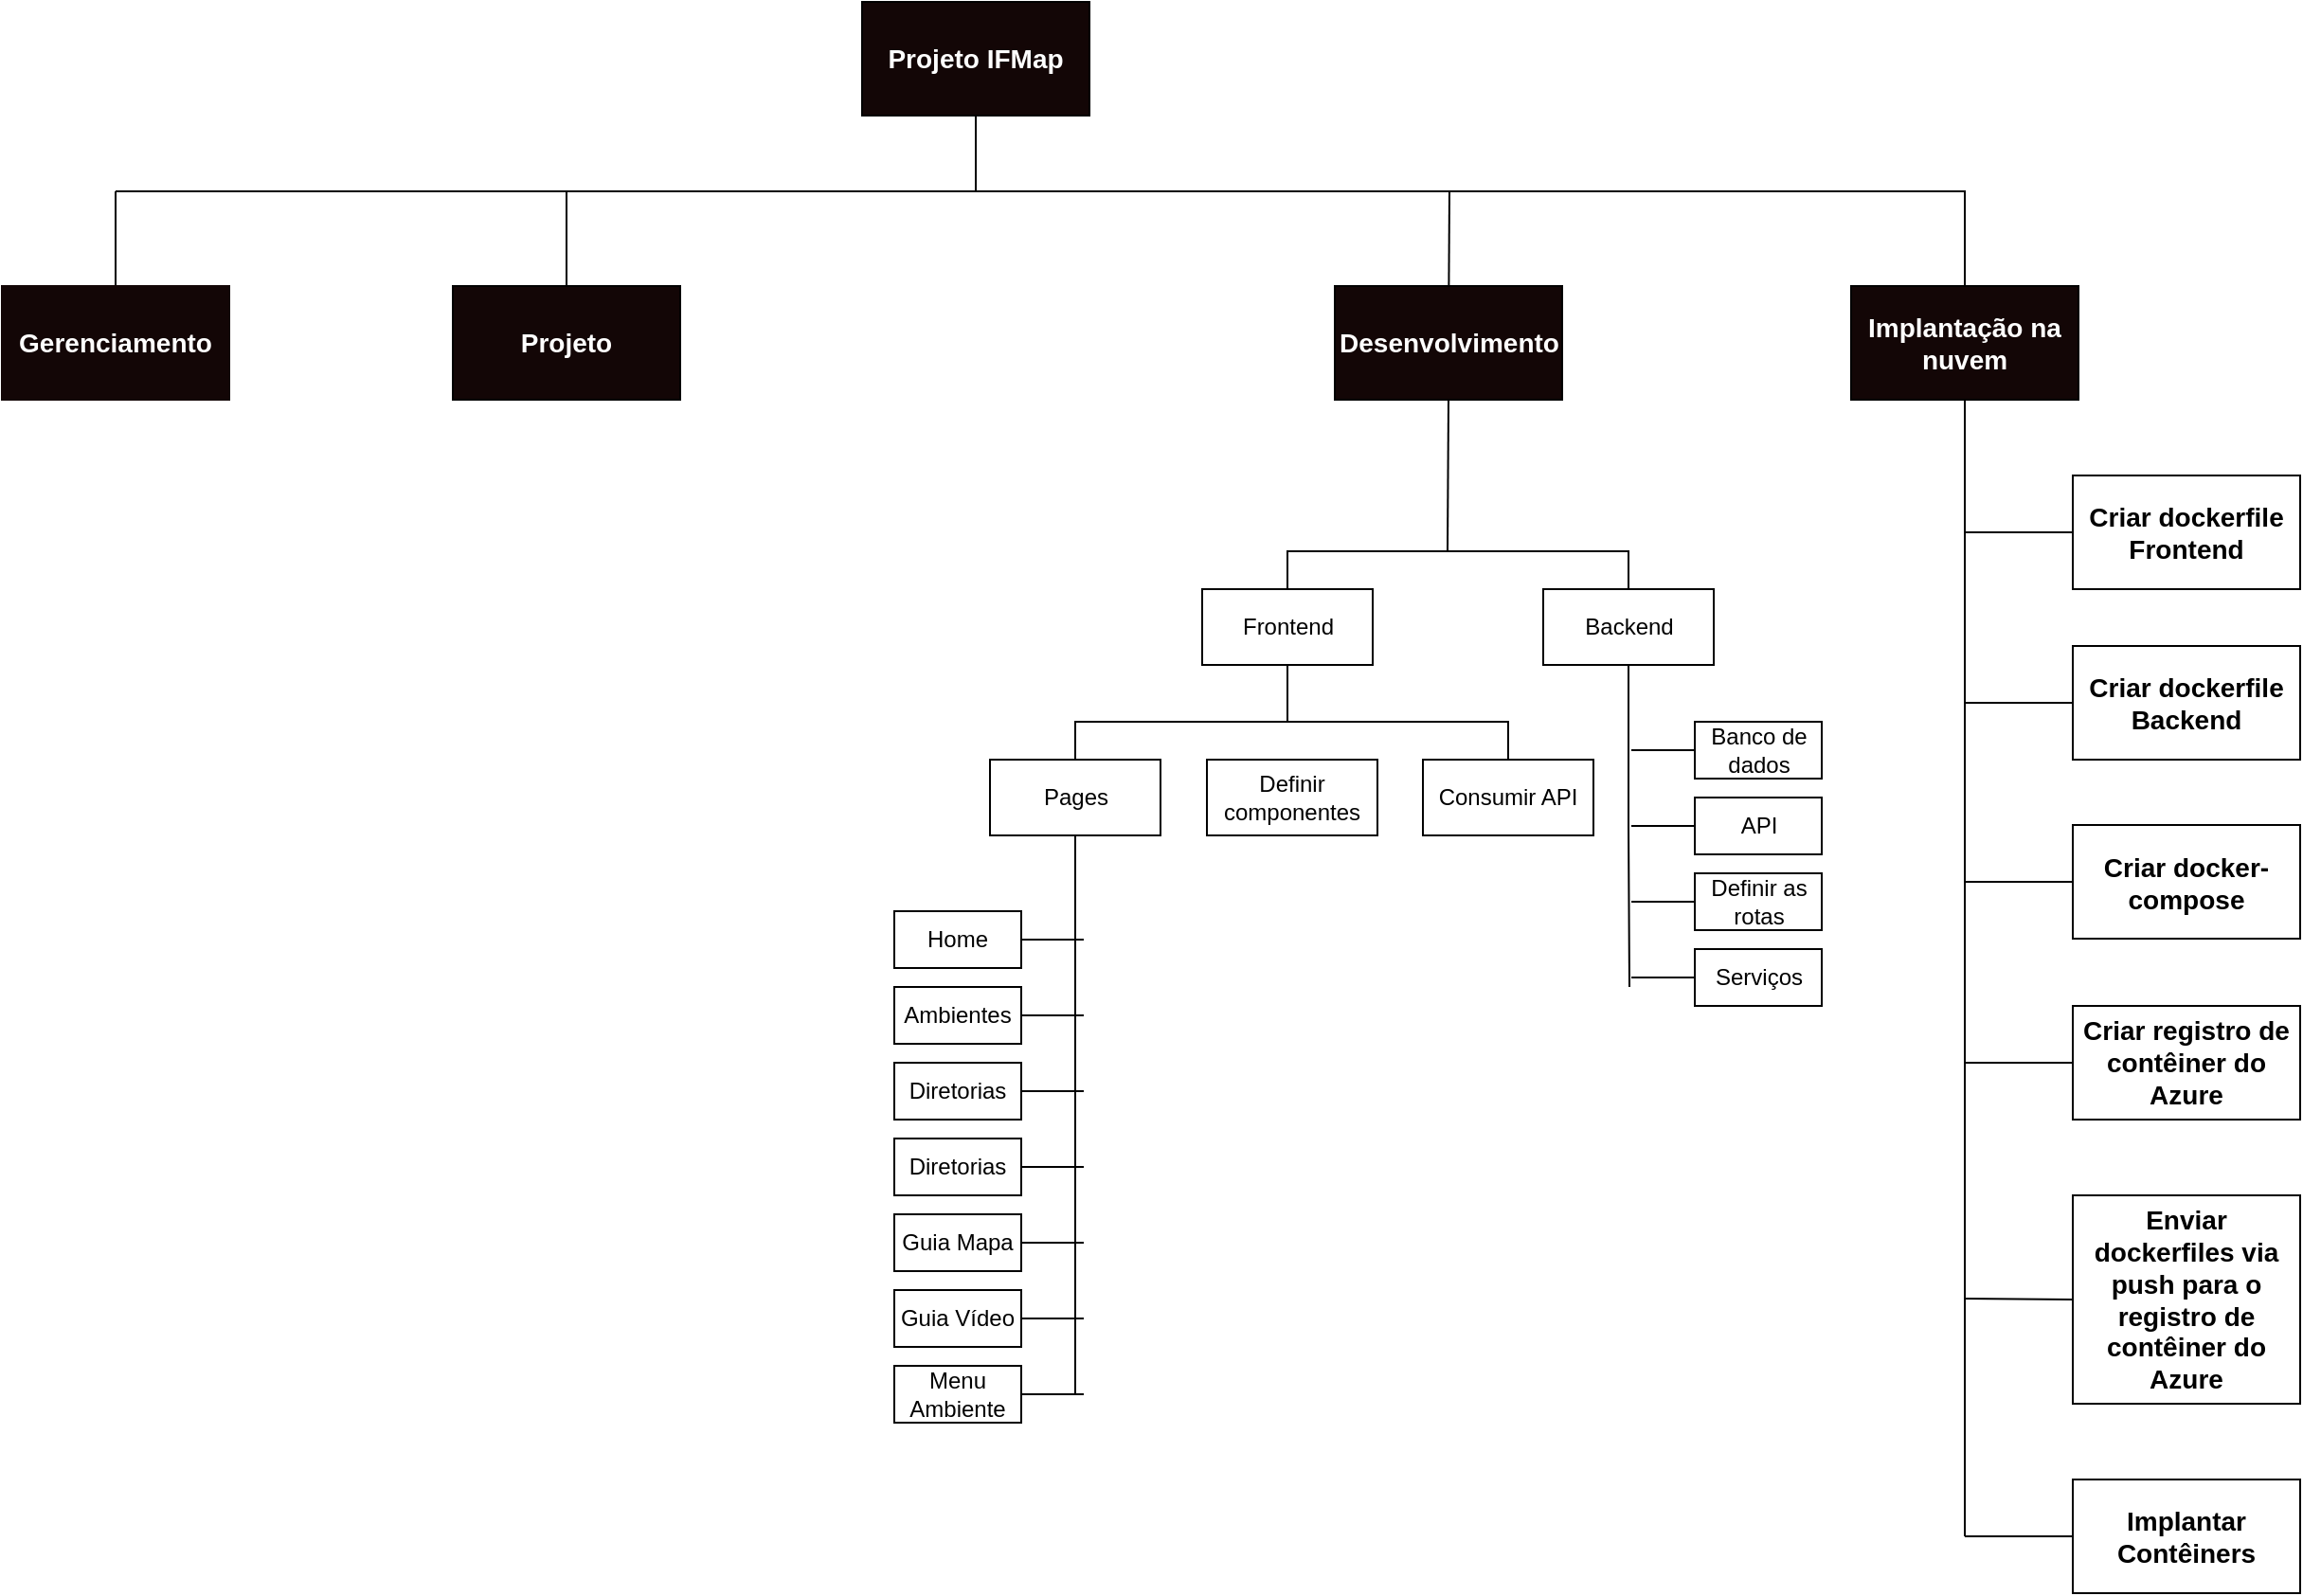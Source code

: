 <mxfile version="21.2.3" type="device">
  <diagram name="Página-1" id="8DjsX8mdoRZ60jqa2-I1">
    <mxGraphModel dx="2587" dy="892" grid="1" gridSize="10" guides="1" tooltips="1" connect="1" arrows="1" fold="1" page="1" pageScale="1" pageWidth="827" pageHeight="1169" math="0" shadow="0">
      <root>
        <mxCell id="0" />
        <mxCell id="1" parent="0" />
        <mxCell id="0SObzzRBRJdACTHLbziR-11" style="edgeStyle=none;rounded=0;orthogonalLoop=1;jettySize=auto;html=1;endArrow=none;endFill=0;" parent="1" source="0SObzzRBRJdACTHLbziR-1" edge="1">
          <mxGeometry relative="1" as="geometry">
            <mxPoint x="414" y="240" as="targetPoint" />
          </mxGeometry>
        </mxCell>
        <mxCell id="0SObzzRBRJdACTHLbziR-1" value="&lt;b&gt;&lt;font color=&quot;#ffffff&quot; style=&quot;font-size: 14px;&quot;&gt;Projeto IFMap&lt;/font&gt;&lt;/b&gt;" style="rounded=0;whiteSpace=wrap;html=1;fillColor=#130606;" parent="1" vertex="1">
          <mxGeometry x="354" y="140" width="120" height="60" as="geometry" />
        </mxCell>
        <mxCell id="0SObzzRBRJdACTHLbziR-6" style="edgeStyle=none;rounded=0;orthogonalLoop=1;jettySize=auto;html=1;endArrow=none;endFill=0;" parent="1" source="0SObzzRBRJdACTHLbziR-2" edge="1">
          <mxGeometry relative="1" as="geometry">
            <mxPoint x="-40" y="240" as="targetPoint" />
          </mxGeometry>
        </mxCell>
        <mxCell id="0SObzzRBRJdACTHLbziR-2" value="&lt;font style=&quot;font-size: 14px;&quot; color=&quot;#ffffff&quot;&gt;&lt;b&gt;Gerenciamento&lt;/b&gt;&lt;/font&gt;" style="rounded=0;whiteSpace=wrap;html=1;strokeColor=#130606;fillColor=#130606;" parent="1" vertex="1">
          <mxGeometry x="-100" y="290" width="120" height="60" as="geometry" />
        </mxCell>
        <mxCell id="0SObzzRBRJdACTHLbziR-7" style="edgeStyle=none;rounded=0;orthogonalLoop=1;jettySize=auto;html=1;endArrow=none;endFill=0;" parent="1" source="0SObzzRBRJdACTHLbziR-3" edge="1">
          <mxGeometry relative="1" as="geometry">
            <mxPoint x="198" y="240" as="targetPoint" />
          </mxGeometry>
        </mxCell>
        <mxCell id="0SObzzRBRJdACTHLbziR-3" value="&lt;font style=&quot;font-size: 14px;&quot; color=&quot;#ffffff&quot;&gt;&lt;b&gt;Projeto&lt;/b&gt;&lt;/font&gt;" style="rounded=0;whiteSpace=wrap;html=1;fillColor=#130606;" parent="1" vertex="1">
          <mxGeometry x="138" y="290" width="120" height="60" as="geometry" />
        </mxCell>
        <mxCell id="0SObzzRBRJdACTHLbziR-10" style="edgeStyle=none;rounded=0;orthogonalLoop=1;jettySize=auto;html=1;endArrow=none;endFill=0;" parent="1" source="0SObzzRBRJdACTHLbziR-4" edge="1">
          <mxGeometry relative="1" as="geometry">
            <mxPoint x="664" y="240" as="targetPoint" />
          </mxGeometry>
        </mxCell>
        <mxCell id="Drq7w6Q1erbXCbnkmbfl-7" style="edgeStyle=orthogonalEdgeStyle;rounded=0;orthogonalLoop=1;jettySize=auto;html=1;exitX=0.5;exitY=1;exitDx=0;exitDy=0;endArrow=none;endFill=0;" edge="1" parent="1" source="0SObzzRBRJdACTHLbziR-4">
          <mxGeometry relative="1" as="geometry">
            <mxPoint x="663" y="430" as="targetPoint" />
          </mxGeometry>
        </mxCell>
        <mxCell id="0SObzzRBRJdACTHLbziR-4" value="&lt;font style=&quot;font-size: 14px;&quot; color=&quot;#ffffff&quot;&gt;&lt;b&gt;Desenvolvimento&lt;/b&gt;&lt;/font&gt;" style="rounded=0;whiteSpace=wrap;html=1;fillColor=#130606;" parent="1" vertex="1">
          <mxGeometry x="603.5" y="290" width="120" height="60" as="geometry" />
        </mxCell>
        <mxCell id="0SObzzRBRJdACTHLbziR-9" style="edgeStyle=none;rounded=0;orthogonalLoop=1;jettySize=auto;html=1;startArrow=none;startFill=0;endArrow=none;endFill=0;" parent="1" source="0SObzzRBRJdACTHLbziR-5" edge="1">
          <mxGeometry relative="1" as="geometry">
            <mxPoint x="710" y="240" as="targetPoint" />
            <Array as="points">
              <mxPoint x="936" y="240" />
              <mxPoint x="790" y="240" />
            </Array>
          </mxGeometry>
        </mxCell>
        <mxCell id="Drq7w6Q1erbXCbnkmbfl-1" style="edgeStyle=orthogonalEdgeStyle;rounded=0;orthogonalLoop=1;jettySize=auto;html=1;exitX=0.5;exitY=1;exitDx=0;exitDy=0;endArrow=none;endFill=0;" edge="1" parent="1" source="0SObzzRBRJdACTHLbziR-5">
          <mxGeometry relative="1" as="geometry">
            <mxPoint x="936" y="950" as="targetPoint" />
            <Array as="points">
              <mxPoint x="936" y="950" />
              <mxPoint x="936" y="950" />
            </Array>
          </mxGeometry>
        </mxCell>
        <mxCell id="0SObzzRBRJdACTHLbziR-5" value="&lt;font style=&quot;font-size: 14px;&quot; color=&quot;#ffffff&quot;&gt;&lt;b&gt;Implantação na nuvem&lt;/b&gt;&lt;/font&gt;" style="rounded=0;whiteSpace=wrap;html=1;fillColor=#130606;" parent="1" vertex="1">
          <mxGeometry x="876" y="290" width="120" height="60" as="geometry" />
        </mxCell>
        <mxCell id="0SObzzRBRJdACTHLbziR-8" value="" style="endArrow=none;html=1;rounded=0;" parent="1" edge="1">
          <mxGeometry width="50" height="50" relative="1" as="geometry">
            <mxPoint x="-40" y="240" as="sourcePoint" />
            <mxPoint x="710" y="240" as="targetPoint" />
          </mxGeometry>
        </mxCell>
        <mxCell id="Drq7w6Q1erbXCbnkmbfl-28" style="edgeStyle=orthogonalEdgeStyle;rounded=0;orthogonalLoop=1;jettySize=auto;html=1;endArrow=none;endFill=0;" edge="1" parent="1" source="1sshZKprcrrpbJ7LVoHN-1">
          <mxGeometry relative="1" as="geometry">
            <mxPoint x="936" y="420.0" as="targetPoint" />
          </mxGeometry>
        </mxCell>
        <mxCell id="1sshZKprcrrpbJ7LVoHN-1" value="&lt;font style=&quot;font-size: 14px;&quot;&gt;&lt;b style=&quot;&quot;&gt;Criar dockerfile&lt;br&gt;Frontend&lt;br&gt;&lt;/b&gt;&lt;/font&gt;" style="rounded=0;whiteSpace=wrap;html=1;" parent="1" vertex="1">
          <mxGeometry x="993" y="390" width="120" height="60" as="geometry" />
        </mxCell>
        <mxCell id="Drq7w6Q1erbXCbnkmbfl-29" style="edgeStyle=orthogonalEdgeStyle;rounded=0;orthogonalLoop=1;jettySize=auto;html=1;endArrow=none;endFill=0;" edge="1" parent="1" source="1sshZKprcrrpbJ7LVoHN-4">
          <mxGeometry relative="1" as="geometry">
            <mxPoint x="936" y="510" as="targetPoint" />
          </mxGeometry>
        </mxCell>
        <mxCell id="1sshZKprcrrpbJ7LVoHN-4" value="&lt;font style=&quot;font-size: 14px;&quot;&gt;&lt;b style=&quot;&quot;&gt;Criar dockerfile&lt;br&gt;Backend&lt;br&gt;&lt;/b&gt;&lt;/font&gt;" style="rounded=0;whiteSpace=wrap;html=1;" parent="1" vertex="1">
          <mxGeometry x="993" y="480" width="120" height="60" as="geometry" />
        </mxCell>
        <mxCell id="Drq7w6Q1erbXCbnkmbfl-30" style="edgeStyle=orthogonalEdgeStyle;rounded=0;orthogonalLoop=1;jettySize=auto;html=1;endArrow=none;endFill=0;" edge="1" parent="1" source="1sshZKprcrrpbJ7LVoHN-5">
          <mxGeometry relative="1" as="geometry">
            <mxPoint x="936" y="604.5" as="targetPoint" />
          </mxGeometry>
        </mxCell>
        <mxCell id="1sshZKprcrrpbJ7LVoHN-5" value="&lt;font style=&quot;font-size: 14px;&quot;&gt;&lt;b style=&quot;&quot;&gt;Criar docker-compose&lt;br&gt;&lt;/b&gt;&lt;/font&gt;" style="rounded=0;whiteSpace=wrap;html=1;" parent="1" vertex="1">
          <mxGeometry x="993" y="574.5" width="120" height="60" as="geometry" />
        </mxCell>
        <mxCell id="Drq7w6Q1erbXCbnkmbfl-31" style="edgeStyle=orthogonalEdgeStyle;rounded=0;orthogonalLoop=1;jettySize=auto;html=1;endArrow=none;endFill=0;" edge="1" parent="1" source="1sshZKprcrrpbJ7LVoHN-6">
          <mxGeometry relative="1" as="geometry">
            <mxPoint x="936" y="700" as="targetPoint" />
          </mxGeometry>
        </mxCell>
        <mxCell id="1sshZKprcrrpbJ7LVoHN-6" value="&lt;font style=&quot;font-size: 14px;&quot;&gt;&lt;b style=&quot;&quot;&gt;Criar registro de contêiner do Azure&lt;br&gt;&lt;/b&gt;&lt;/font&gt;" style="rounded=0;whiteSpace=wrap;html=1;" parent="1" vertex="1">
          <mxGeometry x="993" y="670" width="120" height="60" as="geometry" />
        </mxCell>
        <mxCell id="Drq7w6Q1erbXCbnkmbfl-32" style="edgeStyle=orthogonalEdgeStyle;rounded=0;orthogonalLoop=1;jettySize=auto;html=1;exitX=0;exitY=0.5;exitDx=0;exitDy=0;endArrow=none;endFill=0;" edge="1" parent="1" source="1sshZKprcrrpbJ7LVoHN-7">
          <mxGeometry relative="1" as="geometry">
            <mxPoint x="936" y="824.5" as="targetPoint" />
          </mxGeometry>
        </mxCell>
        <mxCell id="1sshZKprcrrpbJ7LVoHN-7" value="&lt;font style=&quot;font-size: 14px;&quot;&gt;&lt;b style=&quot;&quot;&gt;Enviar dockerfiles via push para o registro de contêiner do Azure&lt;br&gt;&lt;/b&gt;&lt;/font&gt;" style="rounded=0;whiteSpace=wrap;html=1;" parent="1" vertex="1">
          <mxGeometry x="993" y="770" width="120" height="110" as="geometry" />
        </mxCell>
        <mxCell id="Drq7w6Q1erbXCbnkmbfl-33" style="edgeStyle=orthogonalEdgeStyle;rounded=0;orthogonalLoop=1;jettySize=auto;html=1;endArrow=none;endFill=0;" edge="1" parent="1" source="1sshZKprcrrpbJ7LVoHN-8">
          <mxGeometry relative="1" as="geometry">
            <mxPoint x="936" y="950" as="targetPoint" />
          </mxGeometry>
        </mxCell>
        <mxCell id="1sshZKprcrrpbJ7LVoHN-8" value="&lt;font style=&quot;font-size: 14px;&quot;&gt;&lt;b style=&quot;&quot;&gt;Implantar Contêiners&lt;br&gt;&lt;/b&gt;&lt;/font&gt;" style="rounded=0;whiteSpace=wrap;html=1;" parent="1" vertex="1">
          <mxGeometry x="993" y="920" width="120" height="60" as="geometry" />
        </mxCell>
        <mxCell id="Drq7w6Q1erbXCbnkmbfl-6" style="edgeStyle=orthogonalEdgeStyle;rounded=0;orthogonalLoop=1;jettySize=auto;html=1;exitX=0.5;exitY=0;exitDx=0;exitDy=0;entryX=0.5;entryY=0;entryDx=0;entryDy=0;endArrow=none;endFill=0;" edge="1" parent="1" source="Drq7w6Q1erbXCbnkmbfl-3" target="Drq7w6Q1erbXCbnkmbfl-5">
          <mxGeometry relative="1" as="geometry" />
        </mxCell>
        <mxCell id="Drq7w6Q1erbXCbnkmbfl-11" style="edgeStyle=orthogonalEdgeStyle;rounded=0;orthogonalLoop=1;jettySize=auto;html=1;exitX=0.5;exitY=1;exitDx=0;exitDy=0;endArrow=none;endFill=0;" edge="1" parent="1" source="Drq7w6Q1erbXCbnkmbfl-3">
          <mxGeometry relative="1" as="geometry">
            <mxPoint x="578.5" y="520" as="targetPoint" />
          </mxGeometry>
        </mxCell>
        <mxCell id="Drq7w6Q1erbXCbnkmbfl-3" value="Frontend" style="rounded=0;whiteSpace=wrap;html=1;" vertex="1" parent="1">
          <mxGeometry x="533.5" y="450" width="90" height="40" as="geometry" />
        </mxCell>
        <mxCell id="Drq7w6Q1erbXCbnkmbfl-39" style="edgeStyle=orthogonalEdgeStyle;rounded=0;orthogonalLoop=1;jettySize=auto;html=1;exitX=0.5;exitY=1;exitDx=0;exitDy=0;endArrow=none;endFill=0;" edge="1" parent="1" source="Drq7w6Q1erbXCbnkmbfl-5">
          <mxGeometry relative="1" as="geometry">
            <mxPoint x="759" y="660" as="targetPoint" />
            <Array as="points">
              <mxPoint x="758" y="575" />
              <mxPoint x="759" y="660" />
            </Array>
          </mxGeometry>
        </mxCell>
        <mxCell id="Drq7w6Q1erbXCbnkmbfl-5" value="Backend" style="rounded=0;whiteSpace=wrap;html=1;" vertex="1" parent="1">
          <mxGeometry x="713.5" y="450" width="90" height="40" as="geometry" />
        </mxCell>
        <mxCell id="Drq7w6Q1erbXCbnkmbfl-10" style="edgeStyle=orthogonalEdgeStyle;rounded=0;orthogonalLoop=1;jettySize=auto;html=1;exitX=0.5;exitY=0;exitDx=0;exitDy=0;entryX=0.5;entryY=0;entryDx=0;entryDy=0;endArrow=none;endFill=0;" edge="1" parent="1" source="Drq7w6Q1erbXCbnkmbfl-8" target="Drq7w6Q1erbXCbnkmbfl-9">
          <mxGeometry relative="1" as="geometry" />
        </mxCell>
        <mxCell id="Drq7w6Q1erbXCbnkmbfl-27" style="edgeStyle=orthogonalEdgeStyle;rounded=0;orthogonalLoop=1;jettySize=auto;html=1;endArrow=none;endFill=0;entryX=1;entryY=0.5;entryDx=0;entryDy=0;" edge="1" parent="1" source="Drq7w6Q1erbXCbnkmbfl-8" target="Drq7w6Q1erbXCbnkmbfl-18">
          <mxGeometry relative="1" as="geometry">
            <mxPoint x="467" y="880" as="targetPoint" />
          </mxGeometry>
        </mxCell>
        <mxCell id="Drq7w6Q1erbXCbnkmbfl-8" value="Pages" style="rounded=0;whiteSpace=wrap;html=1;" vertex="1" parent="1">
          <mxGeometry x="421.5" y="540" width="90" height="40" as="geometry" />
        </mxCell>
        <mxCell id="Drq7w6Q1erbXCbnkmbfl-9" value="Consumir API" style="rounded=0;whiteSpace=wrap;html=1;" vertex="1" parent="1">
          <mxGeometry x="650" y="540" width="90" height="40" as="geometry" />
        </mxCell>
        <mxCell id="Drq7w6Q1erbXCbnkmbfl-47" style="edgeStyle=orthogonalEdgeStyle;rounded=0;orthogonalLoop=1;jettySize=auto;html=1;endArrow=none;endFill=0;" edge="1" parent="1" source="Drq7w6Q1erbXCbnkmbfl-12">
          <mxGeometry relative="1" as="geometry">
            <mxPoint x="471" y="635" as="targetPoint" />
            <Array as="points">
              <mxPoint x="461" y="635" />
            </Array>
          </mxGeometry>
        </mxCell>
        <mxCell id="Drq7w6Q1erbXCbnkmbfl-12" value="Home" style="rounded=0;whiteSpace=wrap;html=1;" vertex="1" parent="1">
          <mxGeometry x="371" y="620" width="67" height="30" as="geometry" />
        </mxCell>
        <mxCell id="Drq7w6Q1erbXCbnkmbfl-53" style="edgeStyle=none;rounded=0;orthogonalLoop=1;jettySize=auto;html=1;endArrow=none;endFill=0;" edge="1" parent="1" source="Drq7w6Q1erbXCbnkmbfl-13">
          <mxGeometry relative="1" as="geometry">
            <mxPoint x="471" y="675" as="targetPoint" />
          </mxGeometry>
        </mxCell>
        <mxCell id="Drq7w6Q1erbXCbnkmbfl-13" value="Ambientes" style="rounded=0;whiteSpace=wrap;html=1;" vertex="1" parent="1">
          <mxGeometry x="371" y="660" width="67" height="30" as="geometry" />
        </mxCell>
        <mxCell id="Drq7w6Q1erbXCbnkmbfl-54" style="edgeStyle=none;rounded=0;orthogonalLoop=1;jettySize=auto;html=1;endArrow=none;endFill=0;" edge="1" parent="1" source="Drq7w6Q1erbXCbnkmbfl-14">
          <mxGeometry relative="1" as="geometry">
            <mxPoint x="471" y="715" as="targetPoint" />
          </mxGeometry>
        </mxCell>
        <mxCell id="Drq7w6Q1erbXCbnkmbfl-14" value="Diretorias" style="rounded=0;whiteSpace=wrap;html=1;" vertex="1" parent="1">
          <mxGeometry x="371" y="700" width="67" height="30" as="geometry" />
        </mxCell>
        <mxCell id="Drq7w6Q1erbXCbnkmbfl-55" style="edgeStyle=none;rounded=0;orthogonalLoop=1;jettySize=auto;html=1;endArrow=none;endFill=0;" edge="1" parent="1" source="Drq7w6Q1erbXCbnkmbfl-15">
          <mxGeometry relative="1" as="geometry">
            <mxPoint x="471" y="755" as="targetPoint" />
          </mxGeometry>
        </mxCell>
        <mxCell id="Drq7w6Q1erbXCbnkmbfl-15" value="Diretorias" style="rounded=0;whiteSpace=wrap;html=1;" vertex="1" parent="1">
          <mxGeometry x="371" y="740" width="67" height="30" as="geometry" />
        </mxCell>
        <mxCell id="Drq7w6Q1erbXCbnkmbfl-56" style="edgeStyle=none;rounded=0;orthogonalLoop=1;jettySize=auto;html=1;endArrow=none;endFill=0;" edge="1" parent="1" source="Drq7w6Q1erbXCbnkmbfl-16">
          <mxGeometry relative="1" as="geometry">
            <mxPoint x="471" y="795" as="targetPoint" />
          </mxGeometry>
        </mxCell>
        <mxCell id="Drq7w6Q1erbXCbnkmbfl-16" value="Guia Mapa" style="rounded=0;whiteSpace=wrap;html=1;" vertex="1" parent="1">
          <mxGeometry x="371" y="780" width="67" height="30" as="geometry" />
        </mxCell>
        <mxCell id="Drq7w6Q1erbXCbnkmbfl-57" style="edgeStyle=none;rounded=0;orthogonalLoop=1;jettySize=auto;html=1;endArrow=none;endFill=0;" edge="1" parent="1" source="Drq7w6Q1erbXCbnkmbfl-17">
          <mxGeometry relative="1" as="geometry">
            <mxPoint x="471" y="835" as="targetPoint" />
          </mxGeometry>
        </mxCell>
        <mxCell id="Drq7w6Q1erbXCbnkmbfl-17" value="Guia Vídeo" style="rounded=0;whiteSpace=wrap;html=1;" vertex="1" parent="1">
          <mxGeometry x="371" y="820" width="67" height="30" as="geometry" />
        </mxCell>
        <mxCell id="Drq7w6Q1erbXCbnkmbfl-58" style="edgeStyle=orthogonalEdgeStyle;rounded=0;orthogonalLoop=1;jettySize=auto;html=1;endArrow=none;endFill=0;" edge="1" parent="1" source="Drq7w6Q1erbXCbnkmbfl-18">
          <mxGeometry relative="1" as="geometry">
            <mxPoint x="471" y="875" as="targetPoint" />
          </mxGeometry>
        </mxCell>
        <mxCell id="Drq7w6Q1erbXCbnkmbfl-18" value="Menu Ambiente" style="rounded=0;whiteSpace=wrap;html=1;" vertex="1" parent="1">
          <mxGeometry x="371" y="860" width="67" height="30" as="geometry" />
        </mxCell>
        <mxCell id="Drq7w6Q1erbXCbnkmbfl-44" style="edgeStyle=orthogonalEdgeStyle;rounded=0;orthogonalLoop=1;jettySize=auto;html=1;endArrow=none;endFill=0;" edge="1" parent="1" source="Drq7w6Q1erbXCbnkmbfl-20">
          <mxGeometry relative="1" as="geometry">
            <mxPoint x="760" y="535" as="targetPoint" />
          </mxGeometry>
        </mxCell>
        <mxCell id="Drq7w6Q1erbXCbnkmbfl-20" value="Banco de dados" style="rounded=0;whiteSpace=wrap;html=1;" vertex="1" parent="1">
          <mxGeometry x="793.5" y="520" width="67" height="30" as="geometry" />
        </mxCell>
        <mxCell id="Drq7w6Q1erbXCbnkmbfl-43" style="edgeStyle=orthogonalEdgeStyle;rounded=0;orthogonalLoop=1;jettySize=auto;html=1;endArrow=none;endFill=0;" edge="1" parent="1" source="Drq7w6Q1erbXCbnkmbfl-21">
          <mxGeometry relative="1" as="geometry">
            <mxPoint x="760" y="575" as="targetPoint" />
          </mxGeometry>
        </mxCell>
        <mxCell id="Drq7w6Q1erbXCbnkmbfl-21" value="API" style="rounded=0;whiteSpace=wrap;html=1;" vertex="1" parent="1">
          <mxGeometry x="793.5" y="560" width="67" height="30" as="geometry" />
        </mxCell>
        <mxCell id="Drq7w6Q1erbXCbnkmbfl-41" style="edgeStyle=orthogonalEdgeStyle;rounded=0;orthogonalLoop=1;jettySize=auto;html=1;endArrow=none;endFill=0;" edge="1" parent="1" source="Drq7w6Q1erbXCbnkmbfl-22">
          <mxGeometry relative="1" as="geometry">
            <mxPoint x="760" y="615" as="targetPoint" />
          </mxGeometry>
        </mxCell>
        <mxCell id="Drq7w6Q1erbXCbnkmbfl-22" value="Definir as rotas" style="rounded=0;whiteSpace=wrap;html=1;" vertex="1" parent="1">
          <mxGeometry x="793.5" y="600" width="67" height="30" as="geometry" />
        </mxCell>
        <mxCell id="Drq7w6Q1erbXCbnkmbfl-40" style="edgeStyle=orthogonalEdgeStyle;rounded=0;orthogonalLoop=1;jettySize=auto;html=1;endArrow=none;endFill=0;" edge="1" parent="1" source="Drq7w6Q1erbXCbnkmbfl-23">
          <mxGeometry relative="1" as="geometry">
            <mxPoint x="760" y="655" as="targetPoint" />
          </mxGeometry>
        </mxCell>
        <mxCell id="Drq7w6Q1erbXCbnkmbfl-23" value="Serviços" style="rounded=0;whiteSpace=wrap;html=1;" vertex="1" parent="1">
          <mxGeometry x="793.5" y="640" width="67" height="30" as="geometry" />
        </mxCell>
        <mxCell id="Drq7w6Q1erbXCbnkmbfl-60" value="Definir componentes" style="rounded=0;whiteSpace=wrap;html=1;" vertex="1" parent="1">
          <mxGeometry x="536" y="540" width="90" height="40" as="geometry" />
        </mxCell>
      </root>
    </mxGraphModel>
  </diagram>
</mxfile>
